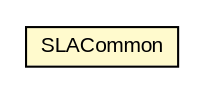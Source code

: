 #!/usr/local/bin/dot
#
# Class diagram 
# Generated by UMLGraph version R5_6-24-gf6e263 (http://www.umlgraph.org/)
#

digraph G {
	edge [fontname="arial",fontsize=10,labelfontname="arial",labelfontsize=10];
	node [fontname="arial",fontsize=10,shape=plaintext];
	nodesep=0.25;
	ranksep=0.5;
	// org.miloss.fgsms.sla.SLACommon
	c1040158 [label=<<table title="org.miloss.fgsms.sla.SLACommon" border="0" cellborder="1" cellspacing="0" cellpadding="2" port="p" bgcolor="lemonChiffon" href="./SLACommon.html">
		<tr><td><table border="0" cellspacing="0" cellpadding="1">
<tr><td align="center" balign="center"> SLACommon </td></tr>
		</table></td></tr>
		</table>>, URL="./SLACommon.html", fontname="arial", fontcolor="black", fontsize=10.0];
}

